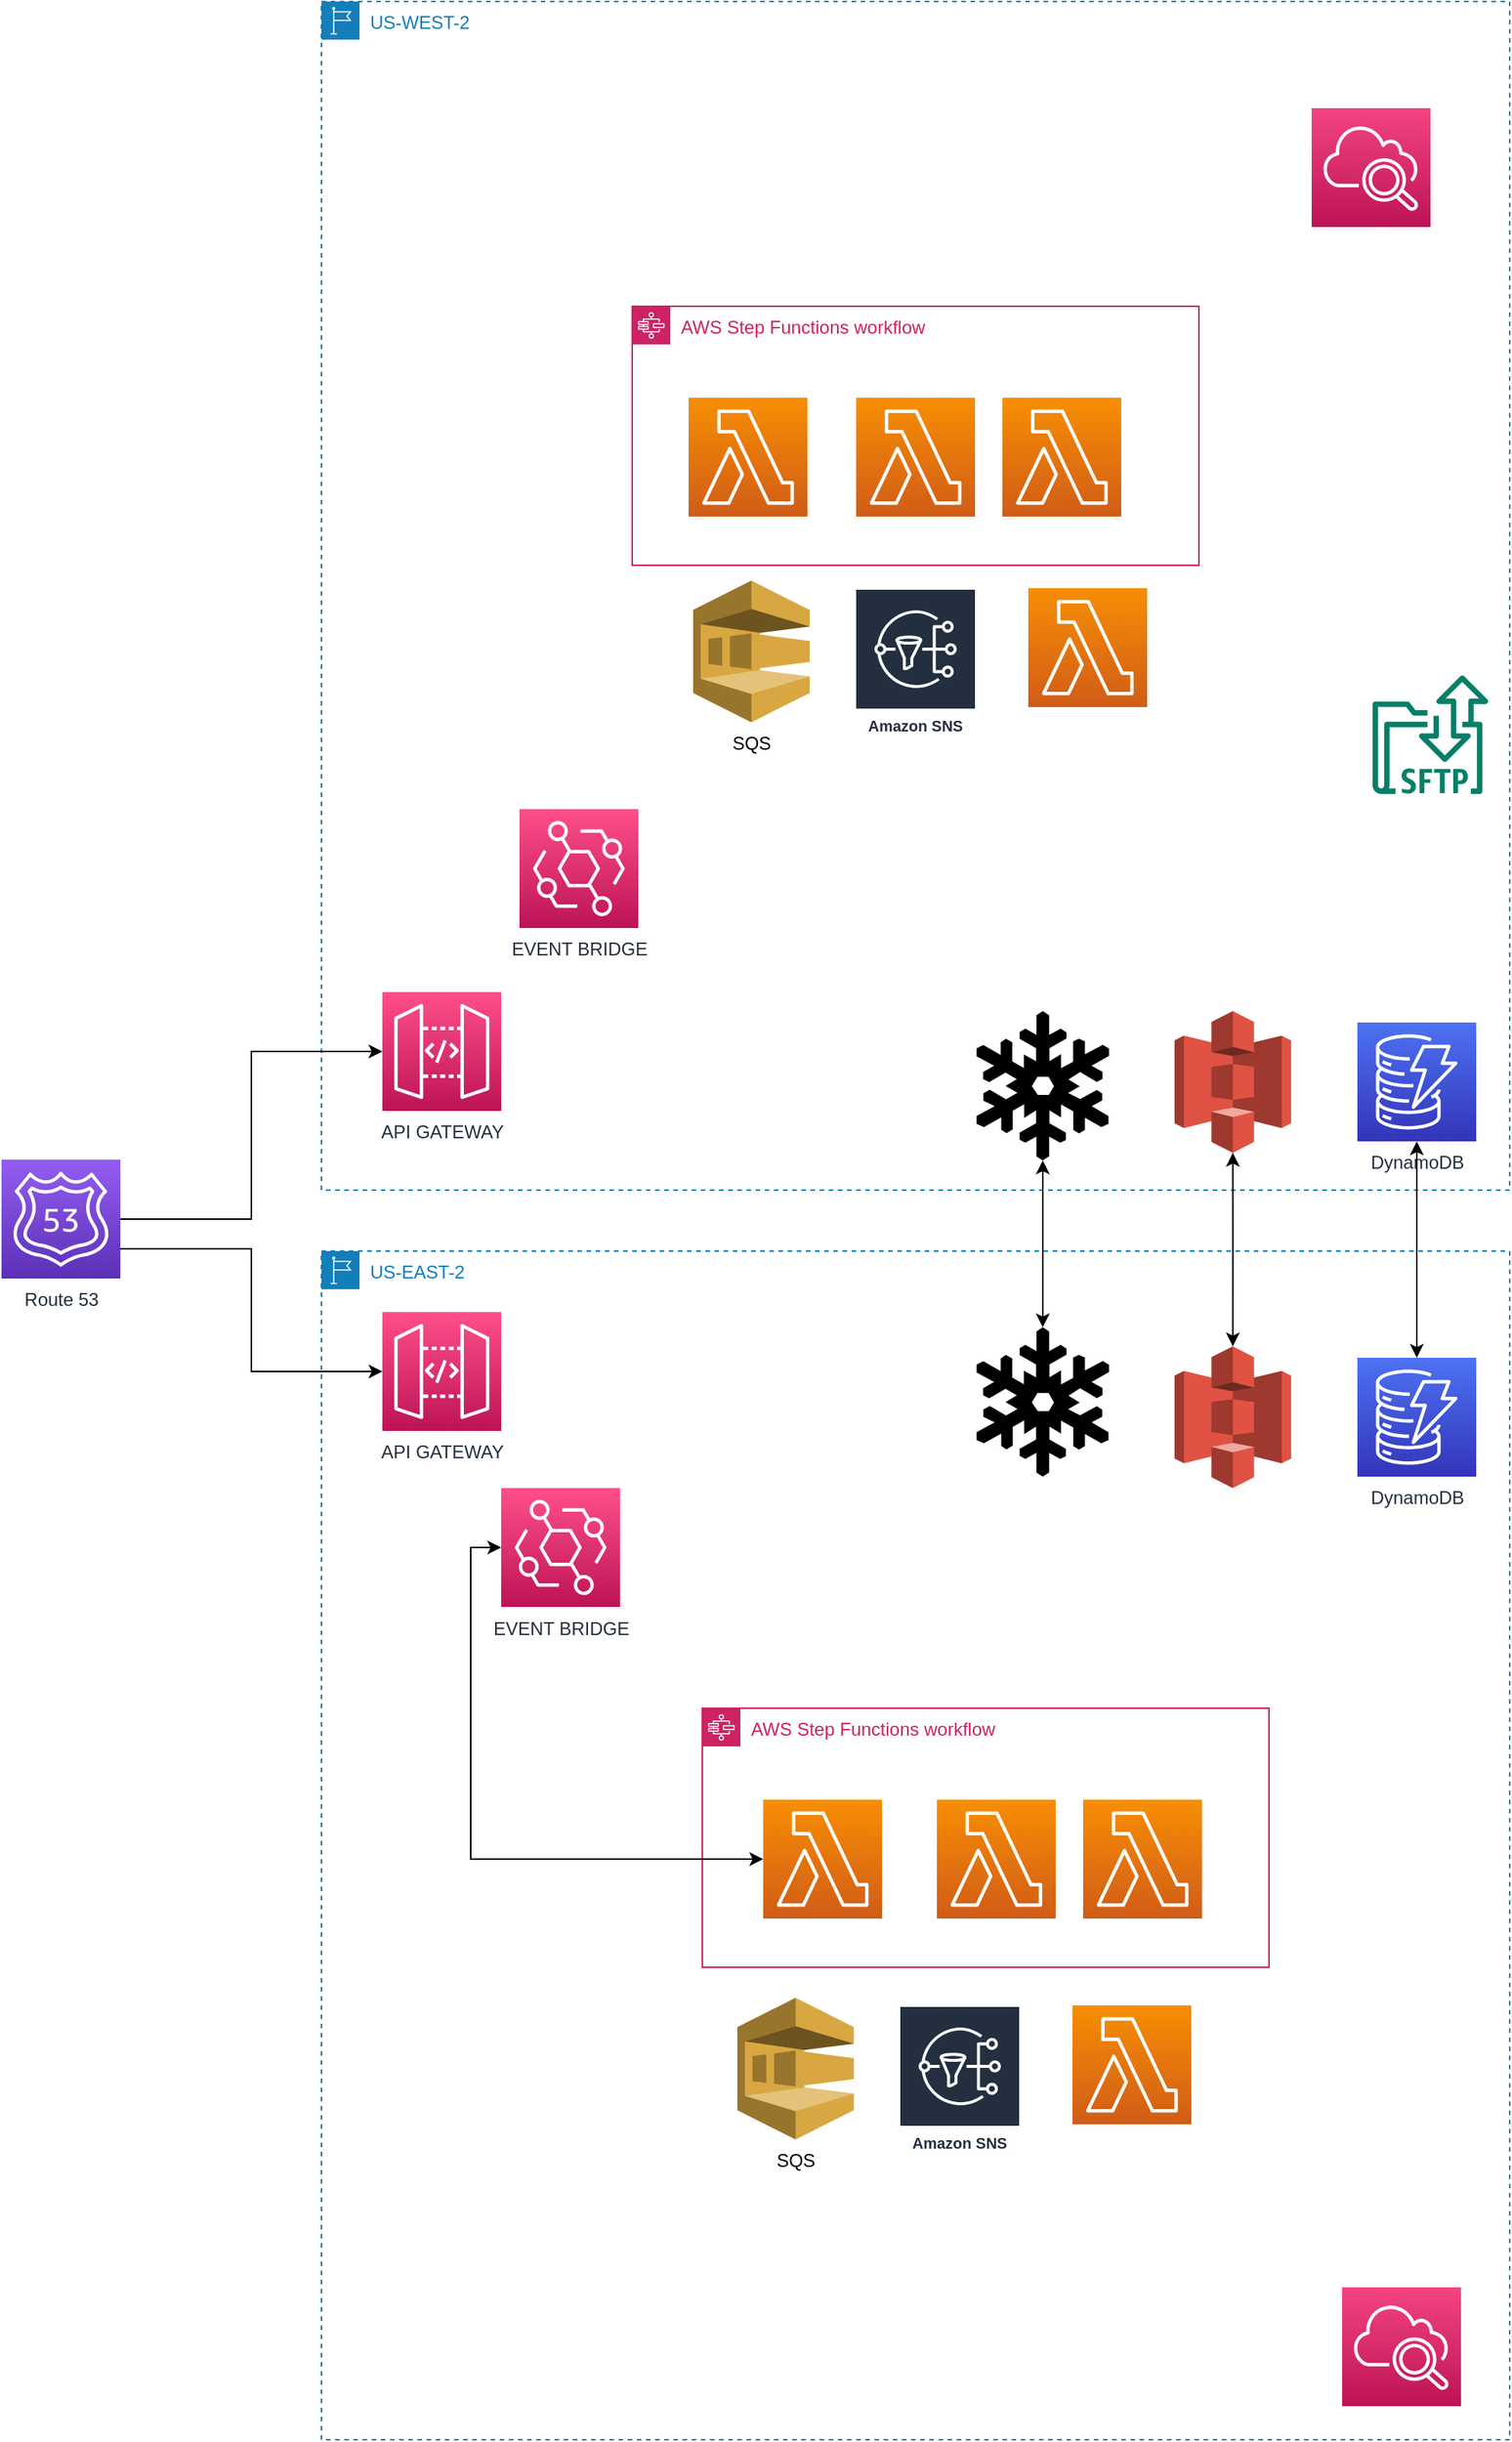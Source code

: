 <mxfile version="16.5.1" type="device"><diagram id="Y4Bvyv_38dDP7vaxYUa9" name="Page-1"><mxGraphModel dx="2202" dy="865" grid="1" gridSize="10" guides="1" tooltips="1" connect="1" arrows="1" fold="1" page="1" pageScale="1" pageWidth="1100" pageHeight="850" math="0" shadow="0"><root><mxCell id="0"/><mxCell id="1" parent="0"/><mxCell id="OgWLZC3mM4DDeY3W7nNK-7" value="US-WEST-2" style="points=[[0,0],[0.25,0],[0.5,0],[0.75,0],[1,0],[1,0.25],[1,0.5],[1,0.75],[1,1],[0.75,1],[0.5,1],[0.25,1],[0,1],[0,0.75],[0,0.5],[0,0.25]];outlineConnect=0;gradientColor=none;html=1;whiteSpace=wrap;fontSize=12;fontStyle=0;container=1;pointerEvents=0;collapsible=0;recursiveResize=0;shape=mxgraph.aws4.group;grIcon=mxgraph.aws4.group_region;strokeColor=#147EBA;fillColor=none;verticalAlign=top;align=left;spacingLeft=30;fontColor=#147EBA;dashed=1;" parent="1" vertex="1"><mxGeometry x="100" y="50" width="780" height="780" as="geometry"/></mxCell><mxCell id="OgWLZC3mM4DDeY3W7nNK-11" value="API GATEWAY" style="sketch=0;points=[[0,0,0],[0.25,0,0],[0.5,0,0],[0.75,0,0],[1,0,0],[0,1,0],[0.25,1,0],[0.5,1,0],[0.75,1,0],[1,1,0],[0,0.25,0],[0,0.5,0],[0,0.75,0],[1,0.25,0],[1,0.5,0],[1,0.75,0]];outlineConnect=0;fontColor=#232F3E;gradientColor=#FF4F8B;gradientDirection=north;fillColor=#BC1356;strokeColor=#ffffff;dashed=0;verticalLabelPosition=bottom;verticalAlign=top;align=center;html=1;fontSize=12;fontStyle=0;aspect=fixed;shape=mxgraph.aws4.resourceIcon;resIcon=mxgraph.aws4.api_gateway;" parent="OgWLZC3mM4DDeY3W7nNK-7" vertex="1"><mxGeometry x="40" y="650" width="78" height="78" as="geometry"/></mxCell><mxCell id="OgWLZC3mM4DDeY3W7nNK-19" value="DynamoDB&lt;br&gt;" style="sketch=0;points=[[0,0,0],[0.25,0,0],[0.5,0,0],[0.75,0,0],[1,0,0],[0,1,0],[0.25,1,0],[0.5,1,0],[0.75,1,0],[1,1,0],[0,0.25,0],[0,0.5,0],[0,0.75,0],[1,0.25,0],[1,0.5,0],[1,0.75,0]];outlineConnect=0;fontColor=#232F3E;gradientColor=#4D72F3;gradientDirection=north;fillColor=#3334B9;strokeColor=#ffffff;dashed=0;verticalLabelPosition=bottom;verticalAlign=top;align=center;html=1;fontSize=12;fontStyle=0;aspect=fixed;shape=mxgraph.aws4.resourceIcon;resIcon=mxgraph.aws4.dynamodb;" parent="OgWLZC3mM4DDeY3W7nNK-7" vertex="1"><mxGeometry x="680" y="670" width="78" height="78" as="geometry"/></mxCell><mxCell id="OgWLZC3mM4DDeY3W7nNK-48" value="" style="outlineConnect=0;dashed=0;verticalLabelPosition=bottom;verticalAlign=top;align=center;html=1;shape=mxgraph.aws3.s3;fillColor=#E05243;gradientColor=none;" parent="OgWLZC3mM4DDeY3W7nNK-7" vertex="1"><mxGeometry x="560" y="662.5" width="76.5" height="93" as="geometry"/></mxCell><mxCell id="OgWLZC3mM4DDeY3W7nNK-86" value="SQS" style="outlineConnect=0;dashed=0;verticalLabelPosition=bottom;verticalAlign=top;align=center;html=1;shape=mxgraph.aws3.sqs;fillColor=#D9A741;gradientColor=none;" parent="OgWLZC3mM4DDeY3W7nNK-7" vertex="1"><mxGeometry x="244" y="380" width="76.5" height="93" as="geometry"/></mxCell><mxCell id="OgWLZC3mM4DDeY3W7nNK-87" value="Amazon SNS" style="sketch=0;outlineConnect=0;fontColor=#232F3E;gradientColor=none;strokeColor=#ffffff;fillColor=#232F3E;dashed=0;verticalLabelPosition=middle;verticalAlign=bottom;align=center;html=1;whiteSpace=wrap;fontSize=10;fontStyle=1;spacing=3;shape=mxgraph.aws4.productIcon;prIcon=mxgraph.aws4.sns;" parent="OgWLZC3mM4DDeY3W7nNK-7" vertex="1"><mxGeometry x="350" y="385" width="80" height="100" as="geometry"/></mxCell><mxCell id="OgWLZC3mM4DDeY3W7nNK-88" value="" style="sketch=0;points=[[0,0,0],[0.25,0,0],[0.5,0,0],[0.75,0,0],[1,0,0],[0,1,0],[0.25,1,0],[0.5,1,0],[0.75,1,0],[1,1,0],[0,0.25,0],[0,0.5,0],[0,0.75,0],[1,0.25,0],[1,0.5,0],[1,0.75,0]];outlineConnect=0;fontColor=#232F3E;gradientColor=#F78E04;gradientDirection=north;fillColor=#D05C17;strokeColor=#ffffff;dashed=0;verticalLabelPosition=bottom;verticalAlign=top;align=center;html=1;fontSize=12;fontStyle=0;aspect=fixed;shape=mxgraph.aws4.resourceIcon;resIcon=mxgraph.aws4.lambda;" parent="OgWLZC3mM4DDeY3W7nNK-7" vertex="1"><mxGeometry x="464" y="385" width="78" height="78" as="geometry"/></mxCell><mxCell id="OgWLZC3mM4DDeY3W7nNK-89" value="AWS Step Functions workflow" style="points=[[0,0],[0.25,0],[0.5,0],[0.75,0],[1,0],[1,0.25],[1,0.5],[1,0.75],[1,1],[0.75,1],[0.5,1],[0.25,1],[0,1],[0,0.75],[0,0.5],[0,0.25]];outlineConnect=0;gradientColor=none;html=1;whiteSpace=wrap;fontSize=12;fontStyle=0;container=1;pointerEvents=0;collapsible=0;recursiveResize=0;shape=mxgraph.aws4.group;grIcon=mxgraph.aws4.group_aws_step_functions_workflow;strokeColor=#CD2264;fillColor=none;verticalAlign=top;align=left;spacingLeft=30;fontColor=#CD2264;dashed=0;" parent="OgWLZC3mM4DDeY3W7nNK-7" vertex="1"><mxGeometry x="204" y="200" width="372" height="170" as="geometry"/></mxCell><mxCell id="OgWLZC3mM4DDeY3W7nNK-90" value="" style="sketch=0;points=[[0,0,0],[0.25,0,0],[0.5,0,0],[0.75,0,0],[1,0,0],[0,1,0],[0.25,1,0],[0.5,1,0],[0.75,1,0],[1,1,0],[0,0.25,0],[0,0.5,0],[0,0.75,0],[1,0.25,0],[1,0.5,0],[1,0.75,0]];outlineConnect=0;fontColor=#232F3E;gradientColor=#F78E04;gradientDirection=north;fillColor=#D05C17;strokeColor=#ffffff;dashed=0;verticalLabelPosition=bottom;verticalAlign=top;align=center;html=1;fontSize=12;fontStyle=0;aspect=fixed;shape=mxgraph.aws4.resourceIcon;resIcon=mxgraph.aws4.lambda;" parent="OgWLZC3mM4DDeY3W7nNK-89" vertex="1"><mxGeometry x="243" y="60" width="78" height="78" as="geometry"/></mxCell><mxCell id="OgWLZC3mM4DDeY3W7nNK-91" value="" style="sketch=0;points=[[0,0,0],[0.25,0,0],[0.5,0,0],[0.75,0,0],[1,0,0],[0,1,0],[0.25,1,0],[0.5,1,0],[0.75,1,0],[1,1,0],[0,0.25,0],[0,0.5,0],[0,0.75,0],[1,0.25,0],[1,0.5,0],[1,0.75,0]];outlineConnect=0;fontColor=#232F3E;gradientColor=#F78E04;gradientDirection=north;fillColor=#D05C17;strokeColor=#ffffff;dashed=0;verticalLabelPosition=bottom;verticalAlign=top;align=center;html=1;fontSize=12;fontStyle=0;aspect=fixed;shape=mxgraph.aws4.resourceIcon;resIcon=mxgraph.aws4.lambda;" parent="OgWLZC3mM4DDeY3W7nNK-89" vertex="1"><mxGeometry x="37" y="60" width="78" height="78" as="geometry"/></mxCell><mxCell id="OgWLZC3mM4DDeY3W7nNK-92" value="" style="sketch=0;points=[[0,0,0],[0.25,0,0],[0.5,0,0],[0.75,0,0],[1,0,0],[0,1,0],[0.25,1,0],[0.5,1,0],[0.75,1,0],[1,1,0],[0,0.25,0],[0,0.5,0],[0,0.75,0],[1,0.25,0],[1,0.5,0],[1,0.75,0]];outlineConnect=0;fontColor=#232F3E;gradientColor=#F78E04;gradientDirection=north;fillColor=#D05C17;strokeColor=#ffffff;dashed=0;verticalLabelPosition=bottom;verticalAlign=top;align=center;html=1;fontSize=12;fontStyle=0;aspect=fixed;shape=mxgraph.aws4.resourceIcon;resIcon=mxgraph.aws4.lambda;" parent="OgWLZC3mM4DDeY3W7nNK-89" vertex="1"><mxGeometry x="147" y="60" width="78" height="78" as="geometry"/></mxCell><mxCell id="OgWLZC3mM4DDeY3W7nNK-93" value="" style="shape=mxgraph.signs.nature.snowflake;html=1;pointerEvents=1;fillColor=#000000;strokeColor=none;verticalLabelPosition=bottom;verticalAlign=top;align=center;" parent="OgWLZC3mM4DDeY3W7nNK-7" vertex="1"><mxGeometry x="430" y="662.5" width="87" height="98" as="geometry"/></mxCell><mxCell id="OgWLZC3mM4DDeY3W7nNK-109" value="" style="sketch=0;outlineConnect=0;fontColor=#232F3E;gradientColor=none;fillColor=#067F68;strokeColor=none;dashed=0;verticalLabelPosition=bottom;verticalAlign=top;align=center;html=1;fontSize=12;fontStyle=0;aspect=fixed;shape=mxgraph.aws4.transfer_for_sftp_resource;" parent="OgWLZC3mM4DDeY3W7nNK-7" vertex="1"><mxGeometry x="690" y="442" width="76" height="78" as="geometry"/></mxCell><mxCell id="OgWLZC3mM4DDeY3W7nNK-113" value="" style="sketch=0;points=[[0,0,0],[0.25,0,0],[0.5,0,0],[0.75,0,0],[1,0,0],[0,1,0],[0.25,1,0],[0.5,1,0],[0.75,1,0],[1,1,0],[0,0.25,0],[0,0.5,0],[0,0.75,0],[1,0.25,0],[1,0.5,0],[1,0.75,0]];points=[[0,0,0],[0.25,0,0],[0.5,0,0],[0.75,0,0],[1,0,0],[0,1,0],[0.25,1,0],[0.5,1,0],[0.75,1,0],[1,1,0],[0,0.25,0],[0,0.5,0],[0,0.75,0],[1,0.25,0],[1,0.5,0],[1,0.75,0]];outlineConnect=0;fontColor=#232F3E;gradientColor=#F34482;gradientDirection=north;fillColor=#BC1356;strokeColor=#ffffff;dashed=0;verticalLabelPosition=bottom;verticalAlign=top;align=center;html=1;fontSize=12;fontStyle=0;aspect=fixed;shape=mxgraph.aws4.resourceIcon;resIcon=mxgraph.aws4.cloudwatch_2;" parent="OgWLZC3mM4DDeY3W7nNK-7" vertex="1"><mxGeometry x="650" y="70" width="78" height="78" as="geometry"/></mxCell><mxCell id="OgWLZC3mM4DDeY3W7nNK-28" style="edgeStyle=orthogonalEdgeStyle;rounded=0;orthogonalLoop=1;jettySize=auto;html=1;exitX=1;exitY=0.5;exitDx=0;exitDy=0;exitPerimeter=0;entryX=0;entryY=0.5;entryDx=0;entryDy=0;entryPerimeter=0;startArrow=none;startFill=0;" parent="1" source="OgWLZC3mM4DDeY3W7nNK-9" target="OgWLZC3mM4DDeY3W7nNK-11" edge="1"><mxGeometry relative="1" as="geometry"/></mxCell><mxCell id="OgWLZC3mM4DDeY3W7nNK-45" style="edgeStyle=orthogonalEdgeStyle;rounded=0;orthogonalLoop=1;jettySize=auto;html=1;exitX=1;exitY=0.75;exitDx=0;exitDy=0;exitPerimeter=0;entryX=0;entryY=0.5;entryDx=0;entryDy=0;entryPerimeter=0;startArrow=none;startFill=0;" parent="1" source="OgWLZC3mM4DDeY3W7nNK-9" target="OgWLZC3mM4DDeY3W7nNK-33" edge="1"><mxGeometry relative="1" as="geometry"/></mxCell><mxCell id="OgWLZC3mM4DDeY3W7nNK-9" value="Route 53&lt;br&gt;" style="sketch=0;points=[[0,0,0],[0.25,0,0],[0.5,0,0],[0.75,0,0],[1,0,0],[0,1,0],[0.25,1,0],[0.5,1,0],[0.75,1,0],[1,1,0],[0,0.25,0],[0,0.5,0],[0,0.75,0],[1,0.25,0],[1,0.5,0],[1,0.75,0]];outlineConnect=0;fontColor=#232F3E;gradientColor=#945DF2;gradientDirection=north;fillColor=#5A30B5;strokeColor=#ffffff;dashed=0;verticalLabelPosition=bottom;verticalAlign=top;align=center;html=1;fontSize=12;fontStyle=0;aspect=fixed;shape=mxgraph.aws4.resourceIcon;resIcon=mxgraph.aws4.route_53;" parent="1" vertex="1"><mxGeometry x="-110" y="810" width="78" height="78" as="geometry"/></mxCell><mxCell id="OgWLZC3mM4DDeY3W7nNK-31" value="US-EAST-2" style="points=[[0,0],[0.25,0],[0.5,0],[0.75,0],[1,0],[1,0.25],[1,0.5],[1,0.75],[1,1],[0.75,1],[0.5,1],[0.25,1],[0,1],[0,0.75],[0,0.5],[0,0.25]];outlineConnect=0;gradientColor=none;html=1;whiteSpace=wrap;fontSize=12;fontStyle=0;container=1;pointerEvents=0;collapsible=0;recursiveResize=0;shape=mxgraph.aws4.group;grIcon=mxgraph.aws4.group_region;strokeColor=#147EBA;fillColor=none;verticalAlign=top;align=left;spacingLeft=30;fontColor=#147EBA;dashed=1;" parent="1" vertex="1"><mxGeometry x="100" y="870" width="780" height="780" as="geometry"/></mxCell><mxCell id="OgWLZC3mM4DDeY3W7nNK-33" value="API GATEWAY" style="sketch=0;points=[[0,0,0],[0.25,0,0],[0.5,0,0],[0.75,0,0],[1,0,0],[0,1,0],[0.25,1,0],[0.5,1,0],[0.75,1,0],[1,1,0],[0,0.25,0],[0,0.5,0],[0,0.75,0],[1,0.25,0],[1,0.5,0],[1,0.75,0]];outlineConnect=0;fontColor=#232F3E;gradientColor=#FF4F8B;gradientDirection=north;fillColor=#BC1356;strokeColor=#ffffff;dashed=0;verticalLabelPosition=bottom;verticalAlign=top;align=center;html=1;fontSize=12;fontStyle=0;aspect=fixed;shape=mxgraph.aws4.resourceIcon;resIcon=mxgraph.aws4.api_gateway;" parent="OgWLZC3mM4DDeY3W7nNK-31" vertex="1"><mxGeometry x="40" y="40" width="78" height="78" as="geometry"/></mxCell><mxCell id="OgWLZC3mM4DDeY3W7nNK-35" value="DynamoDB" style="sketch=0;points=[[0,0,0],[0.25,0,0],[0.5,0,0],[0.75,0,0],[1,0,0],[0,1,0],[0.25,1,0],[0.5,1,0],[0.75,1,0],[1,1,0],[0,0.25,0],[0,0.5,0],[0,0.75,0],[1,0.25,0],[1,0.5,0],[1,0.75,0]];outlineConnect=0;fontColor=#232F3E;gradientColor=#4D72F3;gradientDirection=north;fillColor=#3334B9;strokeColor=#ffffff;dashed=0;verticalLabelPosition=bottom;verticalAlign=top;align=center;html=1;fontSize=12;fontStyle=0;aspect=fixed;shape=mxgraph.aws4.resourceIcon;resIcon=mxgraph.aws4.dynamodb;" parent="OgWLZC3mM4DDeY3W7nNK-31" vertex="1"><mxGeometry x="680" y="70" width="78" height="78" as="geometry"/></mxCell><mxCell id="OgWLZC3mM4DDeY3W7nNK-49" value="" style="outlineConnect=0;dashed=0;verticalLabelPosition=bottom;verticalAlign=top;align=center;html=1;shape=mxgraph.aws3.s3;fillColor=#E05243;gradientColor=none;" parent="OgWLZC3mM4DDeY3W7nNK-31" vertex="1"><mxGeometry x="560" y="62.5" width="76.5" height="93" as="geometry"/></mxCell><mxCell id="OgWLZC3mM4DDeY3W7nNK-79" value="SQS" style="outlineConnect=0;dashed=0;verticalLabelPosition=bottom;verticalAlign=top;align=center;html=1;shape=mxgraph.aws3.sqs;fillColor=#D9A741;gradientColor=none;" parent="OgWLZC3mM4DDeY3W7nNK-31" vertex="1"><mxGeometry x="273" y="490" width="76.5" height="93" as="geometry"/></mxCell><mxCell id="OgWLZC3mM4DDeY3W7nNK-80" value="Amazon SNS" style="sketch=0;outlineConnect=0;fontColor=#232F3E;gradientColor=none;strokeColor=#ffffff;fillColor=#232F3E;dashed=0;verticalLabelPosition=middle;verticalAlign=bottom;align=center;html=1;whiteSpace=wrap;fontSize=10;fontStyle=1;spacing=3;shape=mxgraph.aws4.productIcon;prIcon=mxgraph.aws4.sns;" parent="OgWLZC3mM4DDeY3W7nNK-31" vertex="1"><mxGeometry x="379" y="495" width="80" height="100" as="geometry"/></mxCell><mxCell id="OgWLZC3mM4DDeY3W7nNK-81" value="" style="sketch=0;points=[[0,0,0],[0.25,0,0],[0.5,0,0],[0.75,0,0],[1,0,0],[0,1,0],[0.25,1,0],[0.5,1,0],[0.75,1,0],[1,1,0],[0,0.25,0],[0,0.5,0],[0,0.75,0],[1,0.25,0],[1,0.5,0],[1,0.75,0]];outlineConnect=0;fontColor=#232F3E;gradientColor=#F78E04;gradientDirection=north;fillColor=#D05C17;strokeColor=#ffffff;dashed=0;verticalLabelPosition=bottom;verticalAlign=top;align=center;html=1;fontSize=12;fontStyle=0;aspect=fixed;shape=mxgraph.aws4.resourceIcon;resIcon=mxgraph.aws4.lambda;" parent="OgWLZC3mM4DDeY3W7nNK-31" vertex="1"><mxGeometry x="493" y="495" width="78" height="78" as="geometry"/></mxCell><mxCell id="OgWLZC3mM4DDeY3W7nNK-82" value="AWS Step Functions workflow" style="points=[[0,0],[0.25,0],[0.5,0],[0.75,0],[1,0],[1,0.25],[1,0.5],[1,0.75],[1,1],[0.75,1],[0.5,1],[0.25,1],[0,1],[0,0.75],[0,0.5],[0,0.25]];outlineConnect=0;gradientColor=none;html=1;whiteSpace=wrap;fontSize=12;fontStyle=0;container=1;pointerEvents=0;collapsible=0;recursiveResize=0;shape=mxgraph.aws4.group;grIcon=mxgraph.aws4.group_aws_step_functions_workflow;strokeColor=#CD2264;fillColor=none;verticalAlign=top;align=left;spacingLeft=30;fontColor=#CD2264;dashed=0;" parent="OgWLZC3mM4DDeY3W7nNK-31" vertex="1"><mxGeometry x="250" y="300" width="372" height="170" as="geometry"/></mxCell><mxCell id="OgWLZC3mM4DDeY3W7nNK-83" value="" style="sketch=0;points=[[0,0,0],[0.25,0,0],[0.5,0,0],[0.75,0,0],[1,0,0],[0,1,0],[0.25,1,0],[0.5,1,0],[0.75,1,0],[1,1,0],[0,0.25,0],[0,0.5,0],[0,0.75,0],[1,0.25,0],[1,0.5,0],[1,0.75,0]];outlineConnect=0;fontColor=#232F3E;gradientColor=#F78E04;gradientDirection=north;fillColor=#D05C17;strokeColor=#ffffff;dashed=0;verticalLabelPosition=bottom;verticalAlign=top;align=center;html=1;fontSize=12;fontStyle=0;aspect=fixed;shape=mxgraph.aws4.resourceIcon;resIcon=mxgraph.aws4.lambda;" parent="OgWLZC3mM4DDeY3W7nNK-82" vertex="1"><mxGeometry x="250" y="60" width="78" height="78" as="geometry"/></mxCell><mxCell id="OgWLZC3mM4DDeY3W7nNK-85" value="" style="sketch=0;points=[[0,0,0],[0.25,0,0],[0.5,0,0],[0.75,0,0],[1,0,0],[0,1,0],[0.25,1,0],[0.5,1,0],[0.75,1,0],[1,1,0],[0,0.25,0],[0,0.5,0],[0,0.75,0],[1,0.25,0],[1,0.5,0],[1,0.75,0]];outlineConnect=0;fontColor=#232F3E;gradientColor=#F78E04;gradientDirection=north;fillColor=#D05C17;strokeColor=#ffffff;dashed=0;verticalLabelPosition=bottom;verticalAlign=top;align=center;html=1;fontSize=12;fontStyle=0;aspect=fixed;shape=mxgraph.aws4.resourceIcon;resIcon=mxgraph.aws4.lambda;" parent="OgWLZC3mM4DDeY3W7nNK-82" vertex="1"><mxGeometry x="154" y="60" width="78" height="78" as="geometry"/></mxCell><mxCell id="OgWLZC3mM4DDeY3W7nNK-84" value="" style="sketch=0;points=[[0,0,0],[0.25,0,0],[0.5,0,0],[0.75,0,0],[1,0,0],[0,1,0],[0.25,1,0],[0.5,1,0],[0.75,1,0],[1,1,0],[0,0.25,0],[0,0.5,0],[0,0.75,0],[1,0.25,0],[1,0.5,0],[1,0.75,0]];outlineConnect=0;fontColor=#232F3E;gradientColor=#F78E04;gradientDirection=north;fillColor=#D05C17;strokeColor=#ffffff;dashed=0;verticalLabelPosition=bottom;verticalAlign=top;align=center;html=1;fontSize=12;fontStyle=0;aspect=fixed;shape=mxgraph.aws4.resourceIcon;resIcon=mxgraph.aws4.lambda;" parent="OgWLZC3mM4DDeY3W7nNK-82" vertex="1"><mxGeometry x="40" y="60" width="78" height="78" as="geometry"/></mxCell><mxCell id="OgWLZC3mM4DDeY3W7nNK-107" value="" style="shape=mxgraph.signs.nature.snowflake;html=1;pointerEvents=1;fillColor=#000000;strokeColor=none;verticalLabelPosition=bottom;verticalAlign=top;align=center;" parent="OgWLZC3mM4DDeY3W7nNK-31" vertex="1"><mxGeometry x="430" y="50" width="87" height="98" as="geometry"/></mxCell><mxCell id="OgWLZC3mM4DDeY3W7nNK-116" style="edgeStyle=orthogonalEdgeStyle;rounded=0;orthogonalLoop=1;jettySize=auto;html=1;exitX=0;exitY=0.5;exitDx=0;exitDy=0;exitPerimeter=0;entryX=0;entryY=0.5;entryDx=0;entryDy=0;entryPerimeter=0;startArrow=classic;startFill=1;" parent="OgWLZC3mM4DDeY3W7nNK-31" source="OgWLZC3mM4DDeY3W7nNK-17" target="OgWLZC3mM4DDeY3W7nNK-84" edge="1"><mxGeometry relative="1" as="geometry"/></mxCell><mxCell id="OgWLZC3mM4DDeY3W7nNK-17" value="EVENT BRIDGE" style="sketch=0;points=[[0,0,0],[0.25,0,0],[0.5,0,0],[0.75,0,0],[1,0,0],[0,1,0],[0.25,1,0],[0.5,1,0],[0.75,1,0],[1,1,0],[0,0.25,0],[0,0.5,0],[0,0.75,0],[1,0.25,0],[1,0.5,0],[1,0.75,0]];outlineConnect=0;fontColor=#232F3E;gradientColor=#FF4F8B;gradientDirection=north;fillColor=#BC1356;strokeColor=#ffffff;dashed=0;verticalLabelPosition=bottom;verticalAlign=top;align=center;html=1;fontSize=12;fontStyle=0;aspect=fixed;shape=mxgraph.aws4.resourceIcon;resIcon=mxgraph.aws4.eventbridge;" parent="OgWLZC3mM4DDeY3W7nNK-31" vertex="1"><mxGeometry x="118" y="155.5" width="78" height="78" as="geometry"/></mxCell><mxCell id="OgWLZC3mM4DDeY3W7nNK-114" value="" style="sketch=0;points=[[0,0,0],[0.25,0,0],[0.5,0,0],[0.75,0,0],[1,0,0],[0,1,0],[0.25,1,0],[0.5,1,0],[0.75,1,0],[1,1,0],[0,0.25,0],[0,0.5,0],[0,0.75,0],[1,0.25,0],[1,0.5,0],[1,0.75,0]];points=[[0,0,0],[0.25,0,0],[0.5,0,0],[0.75,0,0],[1,0,0],[0,1,0],[0.25,1,0],[0.5,1,0],[0.75,1,0],[1,1,0],[0,0.25,0],[0,0.5,0],[0,0.75,0],[1,0.25,0],[1,0.5,0],[1,0.75,0]];outlineConnect=0;fontColor=#232F3E;gradientColor=#F34482;gradientDirection=north;fillColor=#BC1356;strokeColor=#ffffff;dashed=0;verticalLabelPosition=bottom;verticalAlign=top;align=center;html=1;fontSize=12;fontStyle=0;aspect=fixed;shape=mxgraph.aws4.resourceIcon;resIcon=mxgraph.aws4.cloudwatch_2;" parent="OgWLZC3mM4DDeY3W7nNK-31" vertex="1"><mxGeometry x="670" y="680" width="78" height="78" as="geometry"/></mxCell><mxCell id="OgWLZC3mM4DDeY3W7nNK-50" style="edgeStyle=orthogonalEdgeStyle;rounded=0;orthogonalLoop=1;jettySize=auto;html=1;exitX=0.5;exitY=1;exitDx=0;exitDy=0;exitPerimeter=0;startArrow=classic;startFill=1;" parent="1" source="OgWLZC3mM4DDeY3W7nNK-48" target="OgWLZC3mM4DDeY3W7nNK-49" edge="1"><mxGeometry relative="1" as="geometry"/></mxCell><mxCell id="OgWLZC3mM4DDeY3W7nNK-51" style="edgeStyle=orthogonalEdgeStyle;rounded=0;orthogonalLoop=1;jettySize=auto;html=1;exitX=0.5;exitY=1;exitDx=0;exitDy=0;exitPerimeter=0;entryX=0.5;entryY=0;entryDx=0;entryDy=0;entryPerimeter=0;startArrow=classic;startFill=1;" parent="1" source="OgWLZC3mM4DDeY3W7nNK-19" target="OgWLZC3mM4DDeY3W7nNK-35" edge="1"><mxGeometry relative="1" as="geometry"/></mxCell><mxCell id="OgWLZC3mM4DDeY3W7nNK-110" value="EVENT BRIDGE" style="sketch=0;points=[[0,0,0],[0.25,0,0],[0.5,0,0],[0.75,0,0],[1,0,0],[0,1,0],[0.25,1,0],[0.5,1,0],[0.75,1,0],[1,1,0],[0,0.25,0],[0,0.5,0],[0,0.75,0],[1,0.25,0],[1,0.5,0],[1,0.75,0]];outlineConnect=0;fontColor=#232F3E;gradientColor=#FF4F8B;gradientDirection=north;fillColor=#BC1356;strokeColor=#ffffff;dashed=0;verticalLabelPosition=bottom;verticalAlign=top;align=center;html=1;fontSize=12;fontStyle=0;aspect=fixed;shape=mxgraph.aws4.resourceIcon;resIcon=mxgraph.aws4.eventbridge;" parent="1" vertex="1"><mxGeometry x="230" y="580" width="78" height="78" as="geometry"/></mxCell><mxCell id="OgWLZC3mM4DDeY3W7nNK-111" style="edgeStyle=orthogonalEdgeStyle;rounded=0;orthogonalLoop=1;jettySize=auto;html=1;exitX=0.5;exitY=0;exitDx=0;exitDy=0;exitPerimeter=0;entryX=0.5;entryY=1;entryDx=0;entryDy=0;entryPerimeter=0;startArrow=classic;startFill=1;" parent="1" source="OgWLZC3mM4DDeY3W7nNK-107" target="OgWLZC3mM4DDeY3W7nNK-93" edge="1"><mxGeometry relative="1" as="geometry"/></mxCell></root></mxGraphModel></diagram></mxfile>